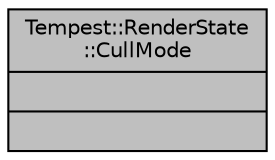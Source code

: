 digraph "Tempest::RenderState::CullMode"
{
  edge [fontname="Helvetica",fontsize="10",labelfontname="Helvetica",labelfontsize="10"];
  node [fontname="Helvetica",fontsize="10",shape=record];
  Node1 [label="{Tempest::RenderState\l::CullMode\n||}",height=0.2,width=0.4,color="black", fillcolor="grey75", style="filled", fontcolor="black"];
}
